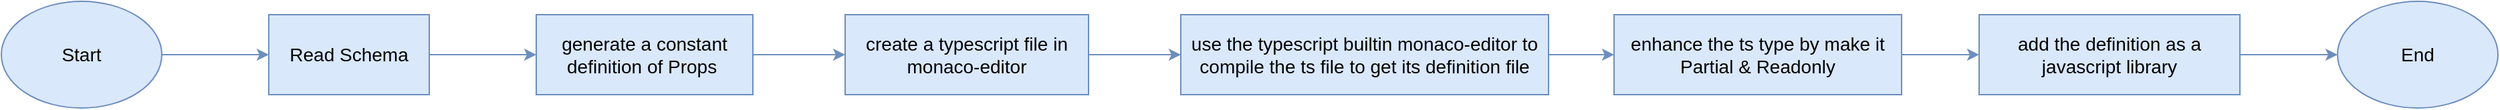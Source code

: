 <mxfile version="22.1.11" type="github">
  <diagram name="第 1 页" id="foYGR9R7QBZYM_IOSINY">
    <mxGraphModel dx="1660" dy="1055" grid="0" gridSize="10" guides="1" tooltips="1" connect="1" arrows="1" fold="1" page="0" pageScale="1" pageWidth="827" pageHeight="1169" math="0" shadow="0">
      <root>
        <mxCell id="0" />
        <mxCell id="1" parent="0" />
        <mxCell id="4FnhvvI2vXlfCGd2GcOM-3" value="" style="edgeStyle=orthogonalEdgeStyle;rounded=0;orthogonalLoop=1;jettySize=auto;html=1;fontSize=14;fillColor=#dae8fc;strokeColor=#6c8ebf;" edge="1" parent="1" source="4FnhvvI2vXlfCGd2GcOM-1" target="4FnhvvI2vXlfCGd2GcOM-2">
          <mxGeometry relative="1" as="geometry" />
        </mxCell>
        <mxCell id="4FnhvvI2vXlfCGd2GcOM-1" value="Start" style="ellipse;whiteSpace=wrap;html=1;fontSize=14;fillColor=#dae8fc;strokeColor=#6c8ebf;" vertex="1" parent="1">
          <mxGeometry x="501" y="289" width="120" height="80" as="geometry" />
        </mxCell>
        <mxCell id="4FnhvvI2vXlfCGd2GcOM-5" value="" style="edgeStyle=orthogonalEdgeStyle;rounded=0;orthogonalLoop=1;jettySize=auto;html=1;fontSize=14;fillColor=#dae8fc;strokeColor=#6c8ebf;" edge="1" parent="1" source="4FnhvvI2vXlfCGd2GcOM-2" target="4FnhvvI2vXlfCGd2GcOM-4">
          <mxGeometry relative="1" as="geometry" />
        </mxCell>
        <mxCell id="4FnhvvI2vXlfCGd2GcOM-2" value="Read Schema" style="whiteSpace=wrap;html=1;fontSize=14;fillColor=#dae8fc;strokeColor=#6c8ebf;" vertex="1" parent="1">
          <mxGeometry x="701" y="299" width="120" height="60" as="geometry" />
        </mxCell>
        <mxCell id="4FnhvvI2vXlfCGd2GcOM-10" style="edgeStyle=orthogonalEdgeStyle;rounded=0;orthogonalLoop=1;jettySize=auto;html=1;fontSize=14;fillColor=#dae8fc;strokeColor=#6c8ebf;" edge="1" parent="1" source="4FnhvvI2vXlfCGd2GcOM-4" target="4FnhvvI2vXlfCGd2GcOM-9">
          <mxGeometry relative="1" as="geometry" />
        </mxCell>
        <mxCell id="4FnhvvI2vXlfCGd2GcOM-4" value="generate a constant definition of Props&amp;nbsp;" style="whiteSpace=wrap;html=1;fontSize=14;fillColor=#dae8fc;strokeColor=#6c8ebf;" vertex="1" parent="1">
          <mxGeometry x="901" y="299" width="162" height="60" as="geometry" />
        </mxCell>
        <mxCell id="4FnhvvI2vXlfCGd2GcOM-13" value="" style="edgeStyle=orthogonalEdgeStyle;rounded=0;orthogonalLoop=1;jettySize=auto;html=1;fontSize=14;fillColor=#dae8fc;strokeColor=#6c8ebf;" edge="1" parent="1" source="4FnhvvI2vXlfCGd2GcOM-6" target="4FnhvvI2vXlfCGd2GcOM-12">
          <mxGeometry relative="1" as="geometry" />
        </mxCell>
        <mxCell id="4FnhvvI2vXlfCGd2GcOM-6" value="use the typescript builtin monaco-editor to compile the ts file to get its definition file" style="whiteSpace=wrap;html=1;fontSize=14;fillColor=#dae8fc;strokeColor=#6c8ebf;" vertex="1" parent="1">
          <mxGeometry x="1383" y="299" width="275" height="60" as="geometry" />
        </mxCell>
        <mxCell id="4FnhvvI2vXlfCGd2GcOM-11" style="edgeStyle=orthogonalEdgeStyle;rounded=0;orthogonalLoop=1;jettySize=auto;html=1;fontSize=14;fillColor=#dae8fc;strokeColor=#6c8ebf;" edge="1" parent="1" source="4FnhvvI2vXlfCGd2GcOM-9" target="4FnhvvI2vXlfCGd2GcOM-6">
          <mxGeometry relative="1" as="geometry" />
        </mxCell>
        <mxCell id="4FnhvvI2vXlfCGd2GcOM-9" value="create a typescript file in monaco-editor" style="whiteSpace=wrap;html=1;fontSize=14;fillColor=#dae8fc;strokeColor=#6c8ebf;" vertex="1" parent="1">
          <mxGeometry x="1132" y="299" width="182" height="60" as="geometry" />
        </mxCell>
        <mxCell id="4FnhvvI2vXlfCGd2GcOM-15" value="" style="edgeStyle=orthogonalEdgeStyle;rounded=0;orthogonalLoop=1;jettySize=auto;html=1;fontSize=14;fillColor=#dae8fc;strokeColor=#6c8ebf;" edge="1" parent="1" source="4FnhvvI2vXlfCGd2GcOM-12" target="4FnhvvI2vXlfCGd2GcOM-14">
          <mxGeometry relative="1" as="geometry" />
        </mxCell>
        <mxCell id="4FnhvvI2vXlfCGd2GcOM-12" value="enhance the ts type by make it Partial &amp;amp; Readonly" style="whiteSpace=wrap;html=1;fontSize=14;fillColor=#dae8fc;strokeColor=#6c8ebf;" vertex="1" parent="1">
          <mxGeometry x="1707" y="299" width="215" height="60" as="geometry" />
        </mxCell>
        <mxCell id="4FnhvvI2vXlfCGd2GcOM-17" style="edgeStyle=orthogonalEdgeStyle;rounded=0;orthogonalLoop=1;jettySize=auto;html=1;fontSize=14;fillColor=#dae8fc;strokeColor=#6c8ebf;" edge="1" parent="1" source="4FnhvvI2vXlfCGd2GcOM-14" target="4FnhvvI2vXlfCGd2GcOM-16">
          <mxGeometry relative="1" as="geometry" />
        </mxCell>
        <mxCell id="4FnhvvI2vXlfCGd2GcOM-14" value="add the definition as a javascript library" style="whiteSpace=wrap;html=1;fontSize=14;fillColor=#dae8fc;strokeColor=#6c8ebf;" vertex="1" parent="1">
          <mxGeometry x="1980" y="299" width="195" height="60" as="geometry" />
        </mxCell>
        <mxCell id="4FnhvvI2vXlfCGd2GcOM-16" value="End" style="ellipse;whiteSpace=wrap;html=1;fontSize=14;fillColor=#dae8fc;strokeColor=#6c8ebf;" vertex="1" parent="1">
          <mxGeometry x="2248" y="289" width="120" height="80" as="geometry" />
        </mxCell>
      </root>
    </mxGraphModel>
  </diagram>
</mxfile>
